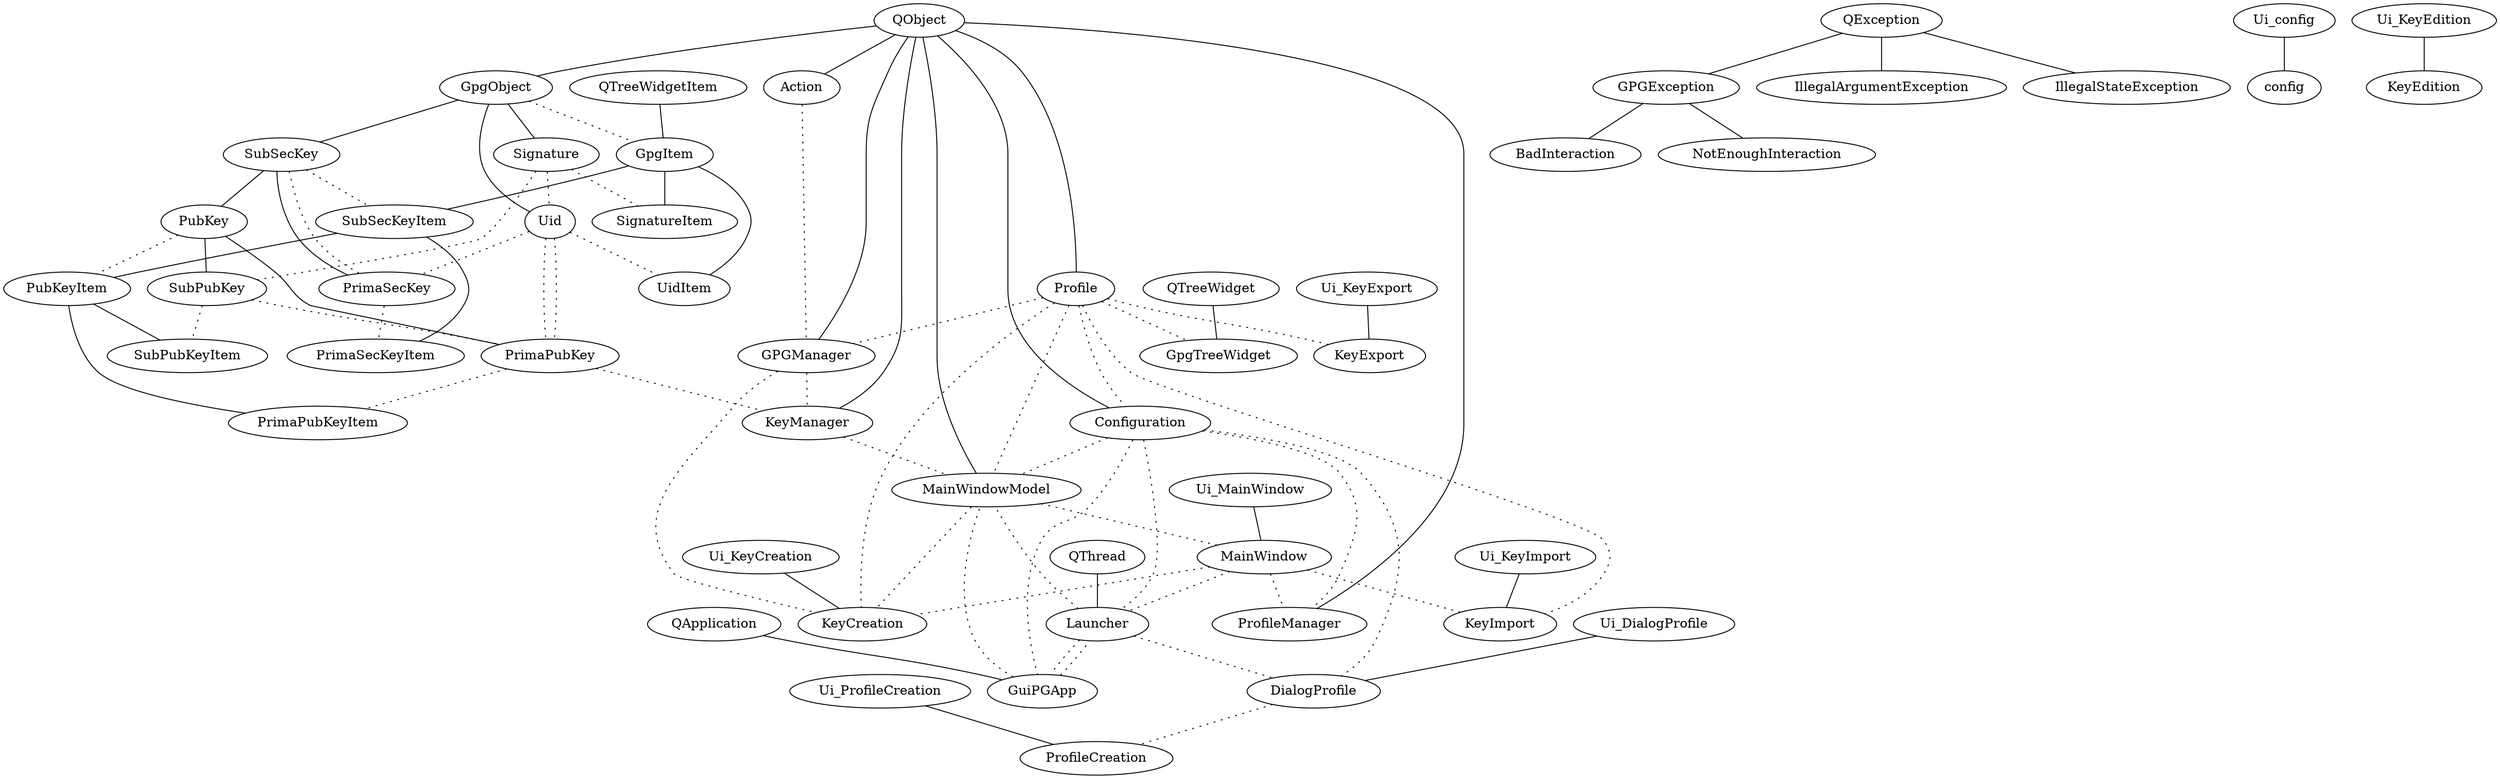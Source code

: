 graph G {
	graph [bb="-390.36,-233.96,706.43,526.12"];
	node [label="\N"];
	QObject	 [height=0.5,
		pos="2.8747,-23.317",
		width=1.354];
	Action	 [height=0.5,
		pos="33.545,-117.6",
		width=1.1374];
	QObject -- Action	 [pos="8.7883,-41.495 14.219,-58.189 22.224,-82.797 27.65,-99.474"];
	Configuration	 [height=0.5,
		pos="72.345,35.351",
		width=2.0943];
	QObject -- Configuration	 [pos="22.596,-6.6619 31.582,0.92642 42.227,9.9164 51.36,17.629"];
	GPGManager	 [height=0.5,
		pos="51.463,-73.915",
		width=2.0401];
	QObject -- GPGManager	 [pos="19.324,-40.447 24.17,-45.493 29.482,-51.024 34.367,-56.111"];
	GpgObject	 [height=0.5,
		pos="-88.796,-26.956",
		width=1.679];
	QObject -- GpgObject	 [pos="-45.645,-25.243 -45.731,-25.246 -45.817,-25.25 -45.903,-25.253"];
	KeyManager	 [height=0.5,
		pos="-10.727,-68.539",
		width=1.9498];
	QObject -- KeyManager	 [pos="-2.5794,-41.45 -3.4663,-44.398 -4.3851,-47.453 -5.2721,-50.402"];
	MainWindowModel	 [height=0.5,
		pos="51.657,3.5523",
		width=2.8164];
	QObject -- MainWindowModel	 [pos="30.118,-8.311 30.206,-8.2629 30.293,-8.2149 30.38,-8.1668"];
	Profile	 [height=0.5,
		pos="82.992,-33.574",
		width=1.1555];
	QObject -- Profile	 [pos="49.015,-29.224 49.154,-29.242 49.293,-29.259 49.432,-29.277"];
	ProfileManager	 [height=0.5,
		pos="-0.04133,49.154",
		width=2.3109];
	QObject -- ProfileManager	 [pos="2.1389,-5.0293 1.6935,6.0406 1.1277,20.1 0.68418,31.123"];
	Action -- GPGManager	 [pos="40.833,-99.829 41.879,-97.278 42.957,-94.65 44.007,-92.092",
		style=dotted];
	GPGException	 [height=0.5,
		pos="467.67,367.88",
		width=2.1845];
	BadInteraction	 [height=0.5,
		pos="486.26,291.45",
		width=2.2567];
	GPGException -- BadInteraction	 [pos="472.07,349.76 475.04,337.58 478.93,321.59 481.89,309.43"];
	NotEnoughInteraction	 [height=0.5,
		pos="388.95,366.81",
		width=3.2317];
	GPGException -- NotEnoughInteraction	 [pos="389.01,366.81 388.99,366.81 388.98,366.81 388.97,366.81"];
	Ui_config	 [height=0.5,
		pos="-179.6,301.32",
		width=1.5165];
	config	 [height=0.5,
		pos="-108.4,290.68",
		width=1.1013];
	Ui_config -- config	 [pos="-129.76,293.87 -129.67,293.86 -129.57,293.84 -129.48,293.83"];
	DialogProfile	 [height=0.5,
		pos="144.83,111.7",
		width=1.9859];
	Configuration -- DialogProfile	 [pos="89.157,53.058 100.87,65.392 116.42,81.773 128.11,94.086",
		style=dotted];
	GuiPGApp	 [height=0.5,
		pos="52.239,100.49",
		width=1.6429];
	Configuration -- GuiPGApp	 [pos="66.744,53.494 63.956,62.528 60.594,73.418 57.81,82.439",
		style=dotted];
	Launcher	 [height=0.5,
		pos="126.55,58.953",
		width=1.5346];
	Configuration -- Launcher	 [pos="108.8,51.225 108.96,51.291 109.11,51.358 109.26,51.424",
		style=dotted];
	Configuration -- MainWindowModel	 [pos="60.551,17.222 60.478,17.111 60.405,16.999 60.333,16.888",
		style=dotted];
	Configuration -- ProfileManager	 [pos="13.235,46.622 13.112,46.646 12.99,46.669 12.869,46.692",
		style=dotted];
	Ui_DialogProfile	 [height=0.5,
		pos="150.67,199.61",
		width=2.4012];
	Ui_DialogProfile -- DialogProfile	 [pos="149.46,181.4 148.46,166.31 147.04,144.97 146.04,129.89"];
	ProfileCreation	 [height=0.5,
		pos="224.49,142.53",
		width=2.2748];
	DialogProfile -- ProfileCreation	 [pos="184.19,126.93 184.35,126.99 184.51,127.06 184.66,127.12",
		style=dotted];
	QException	 [height=0.5,
		pos="516.66,431.84",
		width=1.8054];
	QException -- GPGException	 [pos="503.01,414.03 496.33,405.3 488.3,394.81 481.58,386.04"];
	IllegalArgumentException	 [height=0.5,
		pos="497.17,508.12",
		width=3.7191];
	QException -- IllegalArgumentException	 [pos="512.04,449.92 508.96,461.99 504.91,477.81 501.82,489.91"];
	IllegalStateException	 [height=0.5,
		pos="595.29,433.9",
		width=3.0872];
	QException -- IllegalStateException	 [pos="581.59,433.54 581.72,433.55 581.85,433.55 581.97,433.55"];
	QTreeWidgetItem	 [height=0.5,
		pos="-244.27,68.044",
		width=2.6359];
	GpgItem	 [height=0.5,
		pos="-178.92,-1.9849",
		width=1.4443];
	QTreeWidgetItem -- GpgItem	 [pos="-227.44,50.01 -217.46,39.311 -204.87,25.822 -195.01,15.264"];
	SubSecKeyItem	 [height=0.5,
		pos="-222.41,-97.452",
		width=2.347];
	GpgItem -- SubSecKeyItem	 [pos="-187.1,-19.941 -194.83,-36.901 -206.36,-62.212 -214.12,-79.251"];
	SignatureItem	 [height=0.5,
		pos="-208.63,40.111",
		width=2.1665];
	GpgItem -- SignatureItem	 [pos="-191.35,15.624 -192.87,17.786 -194.44,19.999 -195.97,22.167"];
	UidItem	 [height=0.5,
		pos="-237.81,-25.201",
		width=1.354];
	GpgItem -- UidItem	 [pos="-213.51,-15.624 -213.61,-15.664 -213.71,-15.703 -213.81,-15.742"];
	KeyCreation	 [height=0.5,
		pos="124.48,-18.064",
		width=1.9137];
	GPGManager -- KeyCreation	 [pos="74.164,-56.549 83.039,-49.761 93.19,-41.996 102.04,-35.227",
		style=dotted];
	GPGManager -- KeyManager	 [pos="-10.682,-68.543 -10.697,-68.541 -10.709,-68.54 -10.716,-68.54",
		style=dotted];
	GpgObject -- GpgItem	 [pos="-133.07,-14.69 -134.76,-14.221 -136.45,-13.752 -138.13,-13.285",
		style=dotted];
	SubSecKey	 [height=0.5,
		pos="-136.7,-102.53",
		width=1.7332];
	GpgObject -- SubSecKey	 [pos="-100.15,-44.867 -107.78,-56.914 -117.81,-72.73 -125.43,-84.75"];
	Signature	 [height=0.5,
		pos="-147.79,-27.416",
		width=1.5526];
	GpgObject -- Signature	 [pos="-147.62,-27.415 -147.68,-27.415 -147.72,-27.416 -147.75,-27.416"];
	Uid	 [height=0.5,
		pos="-148.58,-69.645",
		width=0.75];
	GpgObject -- Uid	 [pos="-112.08,-43.583 -117.98,-47.797 -124.24,-52.269 -129.89,-56.297"];
	QTreeWidget	 [height=0.5,
		pos="170.63,-193.97",
		width=2.022];
	GpgTreeWidget	 [height=0.5,
		pos="123.48,-120.66",
		width=2.347];
	QTreeWidget -- GpgTreeWidget	 [pos="158.97,-175.85 151.66,-164.49 142.28,-149.9 135,-138.58"];
	QApplication	 [height=0.5,
		pos="26.434,190.06",
		width=1.9859];
	QApplication -- GuiPGApp	 [pos="31.656,171.93 36.133,156.39 42.55,134.12 47.025,118.59"];
	GuiPGApp -- Launcher	 [pos="90.945,86.579 97.099,83.193 103.2,79.557 108.57,76.046",
		style=dotted];
	GuiPGApp -- MainWindowModel	 [pos="52.13,82.253 52.026,64.923 51.87,39.006 51.766,21.703",
		style=dotted];
	Ui_KeyCreation	 [height=0.5,
		pos="211.95,-35.662",
		width=2.329];
	Ui_KeyCreation -- KeyCreation	 [pos="150.72,-23.344 150.61,-23.321 150.49,-23.298 150.38,-23.275"];
	Ui_KeyEdition	 [height=0.5,
		pos="77.395,301.32",
		width=2.1484];
	KeyEdition	 [height=0.5,
		pos="148.6,290.68",
		width=1.7151];
	Ui_KeyEdition -- KeyEdition	 [pos="142.53,291.59 142.65,291.57 142.77,291.55 142.88,291.54"];
	Ui_KeyExport	 [height=0.5,
		pos="237.35,-126.44",
		width=2.0943];
	KeyExport	 [height=0.5,
		pos="163.24,-79.692",
		width=1.661];
	Ui_KeyExport -- KeyExport	 [pos="210.59,-109.56 203.63,-105.17 196.13,-100.44 189.21,-96.075"];
	Ui_KeyImport	 [height=0.5,
		pos="-8.2572,166.24",
		width=2.0943];
	KeyImport	 [height=0.5,
		pos="33.188,74.246",
		width=1.679];
	Ui_KeyImport -- KeyImport	 [pos="-0.068878,148.06 7.1971,131.94 17.756,108.5 25.017,92.383"];
	KeyManager -- MainWindowModel	 [pos="4.6935,-50.719 14.291,-39.627 26.592,-25.412 36.197,-14.313",
		style=dotted];
	QThread	 [height=0.5,
		pos="211.57,56.157",
		width=1.4082];
	QThread -- Launcher	 [pos="160.64,57.832 160.5,57.836 160.36,57.841 160.22,57.846"];
	Launcher -- DialogProfile	 [pos="132.84,77.105 134.7,82.469 136.74,88.337 138.59,93.691",
		style=dotted];
	Launcher -- GuiPGApp	 [pos="88.721,72.381 82.318,75.876 75.942,79.661 70.345,83.314",
		style=dotted];
	Launcher -- MainWindowModel	 [pos="104.08,42.331 95.034,35.638 84.588,27.911 75.414,21.125",
		style=dotted];
	Ui_MainWindow	 [height=0.5,
		pos="88.659,163.45",
		width=2.4192];
	MainWindow	 [height=0.5,
		pos="83.12,66.357",
		width=2.004];
	Ui_MainWindow -- MainWindow	 [pos="87.617,145.19 86.627,127.83 85.146,101.87 84.157,84.537"];
	MainWindow -- KeyCreation	 [pos="91.89,48.454 98.909,34.127 108.7,14.134 115.72,-0.18606",
		style=dotted];
	MainWindow -- KeyImport	 [pos="33.332,74.224 33.284,74.231 33.249,74.237 33.225,74.241",
		style=dotted];
	MainWindow -- Launcher	 [pos="126.43,58.974 126.47,58.967 126.5,58.962 126.52,58.958",
		style=dotted];
	MainWindow -- ProfileManager	 [pos="27.189,54.787 27.071,54.763 26.954,54.738 26.837,54.714",
		style=dotted];
	MainWindowModel -- KeyCreation	 [pos="103.8,-11.927 103.89,-11.954 103.99,-11.981 104.08,-12.008",
		style=dotted];
	MainWindowModel -- MainWindow	 [pos="60.757,21.718 64.968,30.123 69.954,40.076 74.149,48.449",
		style=dotted];
	PubKey	 [height=0.5,
		pos="-113.66,-177.86",
		width=1.2818];
	PrimaPubKey	 [height=0.5,
		pos="-74.349,-126.33",
		width=2.0582];
	PubKey -- PrimaPubKey	 [pos="-100.35,-160.42 -96.343,-155.16 -91.939,-149.39 -87.913,-144.11"];
	PubKeyItem	 [height=0.5,
		pos="-178.09,-204.71",
		width=1.8957];
	PubKey -- PubKeyItem	 [pos="-145.5,-191.13 -145.63,-191.18 -145.75,-191.23 -145.88,-191.29",
		style=dotted];
	SubPubKey	 [height=0.5,
		pos="-151.9,-139.51",
		width=1.7693];
	PubKey -- SubPubKey	 [pos="-130.55,-160.93 -131.83,-159.65 -133.12,-158.35 -134.41,-157.06"];
	PrimaPubKey -- KeyManager	 [pos="-54.915,-108.67 -47.022,-101.51 -37.924,-93.242 -30.043,-86.083",
		style=dotted];
	PrimaPubKeyItem	 [height=0.5,
		pos="-89.483,-215.96",
		width=2.672];
	PrimaPubKey -- PrimaPubKeyItem	 [pos="-77.412,-144.47 -80.038,-160.02 -83.801,-182.31 -86.425,-197.85",
		style=dotted];
	PubKeyItem -- PrimaPubKeyItem	 [pos="-116.55,-212.52 -116.43,-212.54 -116.31,-212.55 -116.2,-212.57"];
	SubPubKeyItem	 [height=0.5,
		pos="-221.11,-210.26",
		width=2.3831];
	PubKeyItem -- SubPubKeyItem	 [pos="-220.99,-210.25 -221.03,-210.25 -221.06,-210.26 -221.08,-210.26"];
	SubSecKey -- PubKey	 [pos="-131.12,-120.77 -127.5,-132.61 -122.8,-147.99 -119.19,-159.8"];
	PrimaSecKey	 [height=0.5,
		pos="-216.85,-129.16",
		width=2.022];
	SubSecKey -- PrimaSecKey	 [pos="-164.48,-118.66 -164.57,-118.69 -164.66,-118.73 -164.74,-118.76"];
	SubSecKey -- PrimaSecKey	 [pos="-188.62,-112.86 -188.75,-112.9 -188.87,-112.95 -189,-113",
		style=dotted];
	SubSecKey -- SubSecKeyItem	 [pos="-198.08,-98.894 -198.19,-98.887 -198.29,-98.881 -198.4,-98.875",
		style=dotted];
	PrimaSecKeyItem	 [height=0.5,
		pos="-295.46,-122.67",
		width=2.6359];
	PrimaSecKey -- PrimaSecKeyItem	 [pos="-286.14,-123.44 -286.23,-123.43 -286.31,-123.42 -286.4,-123.42",
		style=dotted];
	SubSecKeyItem -- PubKeyItem	 [pos="-214.89,-115.65 -206.7,-135.49 -193.66,-167.04 -185.5,-186.78"];
	SubSecKeyItem -- PrimaSecKeyItem	 [pos="-267.01,-112.85 -267.13,-112.89 -267.25,-112.93 -267.37,-112.97"];
	Profile -- Configuration	 [pos="80.194,-15.465 78.642,-5.4135 76.716,7.0534 75.16,17.123",
		style=dotted];
	Profile -- GPGManager	 [pos="69.438,-50.916 68.102,-52.624 66.746,-54.36 65.407,-56.074",
		style=dotted];
	Profile -- GpgTreeWidget	 [pos="91.381,-51.619 98.33,-66.565 108.16,-87.701 115.1,-102.64",
		style=dotted];
	Profile -- KeyCreation	 [pos="114.85,-21.661 114.94,-21.628 115.03,-21.596 115.11,-21.564",
		style=dotted];
	Profile -- KeyExport	 [pos="108.38,-48.166 116.92,-53.074 126.5,-58.577 135.23,-63.594",
		style=dotted];
	Profile -- KeyImport	 [pos="74.768,-15.769 65.595,4.0884 50.835,36.042 41.591,56.055",
		style=dotted];
	Profile -- MainWindowModel	 [pos="68.425,-16.315 67.914,-15.709 67.401,-15.101 66.888,-14.494",
		style=dotted];
	Ui_ProfileCreation	 [height=0.5,
		pos="291.11,183.08",
		width=2.69];
	Ui_ProfileCreation -- ProfileCreation	 [pos="262.47,165.65 259.23,163.67 255.92,161.66 252.68,159.69"];
	Signature -- SignatureItem	 [pos="-163.46,-10.026 -172.33,-0.17875 -183.41,12.121 -192.38,22.073",
		style=dotted];
	Signature -- SubPubKey	 [pos="-148.45,-45.426 -149.22,-66.22 -150.46,-100.24 -151.23,-121.17",
		style=dotted];
	Signature -- Uid	 [pos="-148.13,-45.57 -148.17,-47.537 -148.2,-49.539 -148.24,-51.506",
		style=dotted];
	SubPubKey -- PrimaPubKey	 [pos="-97.198,-130.21 -97.098,-130.19 -96.998,-130.18 -96.898,-130.16",
		style=dotted];
	SubPubKey -- SubPubKeyItem	 [pos="-169.01,-157 -179.58,-167.8 -193.1,-181.63 -203.72,-192.48",
		style=dotted];
	Uid -- PrimaPubKey	 [pos="-125.83,-79.483 -113.49,-87.552 -98.705,-98.92 -88.099,-108.52",
		style=dotted];
	Uid -- PrimaPubKey	 [pos="-136.59,-85.835 -128.41,-93.43 -117.24,-102.37 -106.6,-109.97",
		style=dotted];
	Uid -- PrimaSecKey	 [pos="-165.1,-84.051 -174.58,-92.307 -186.54,-102.73 -196.57,-111.48",
		style=dotted];
	Uid -- UidItem	 [pos="-170.63,-58.659 -182.09,-52.952 -196.24,-45.904 -208.59,-39.751",
		style=dotted];
}

